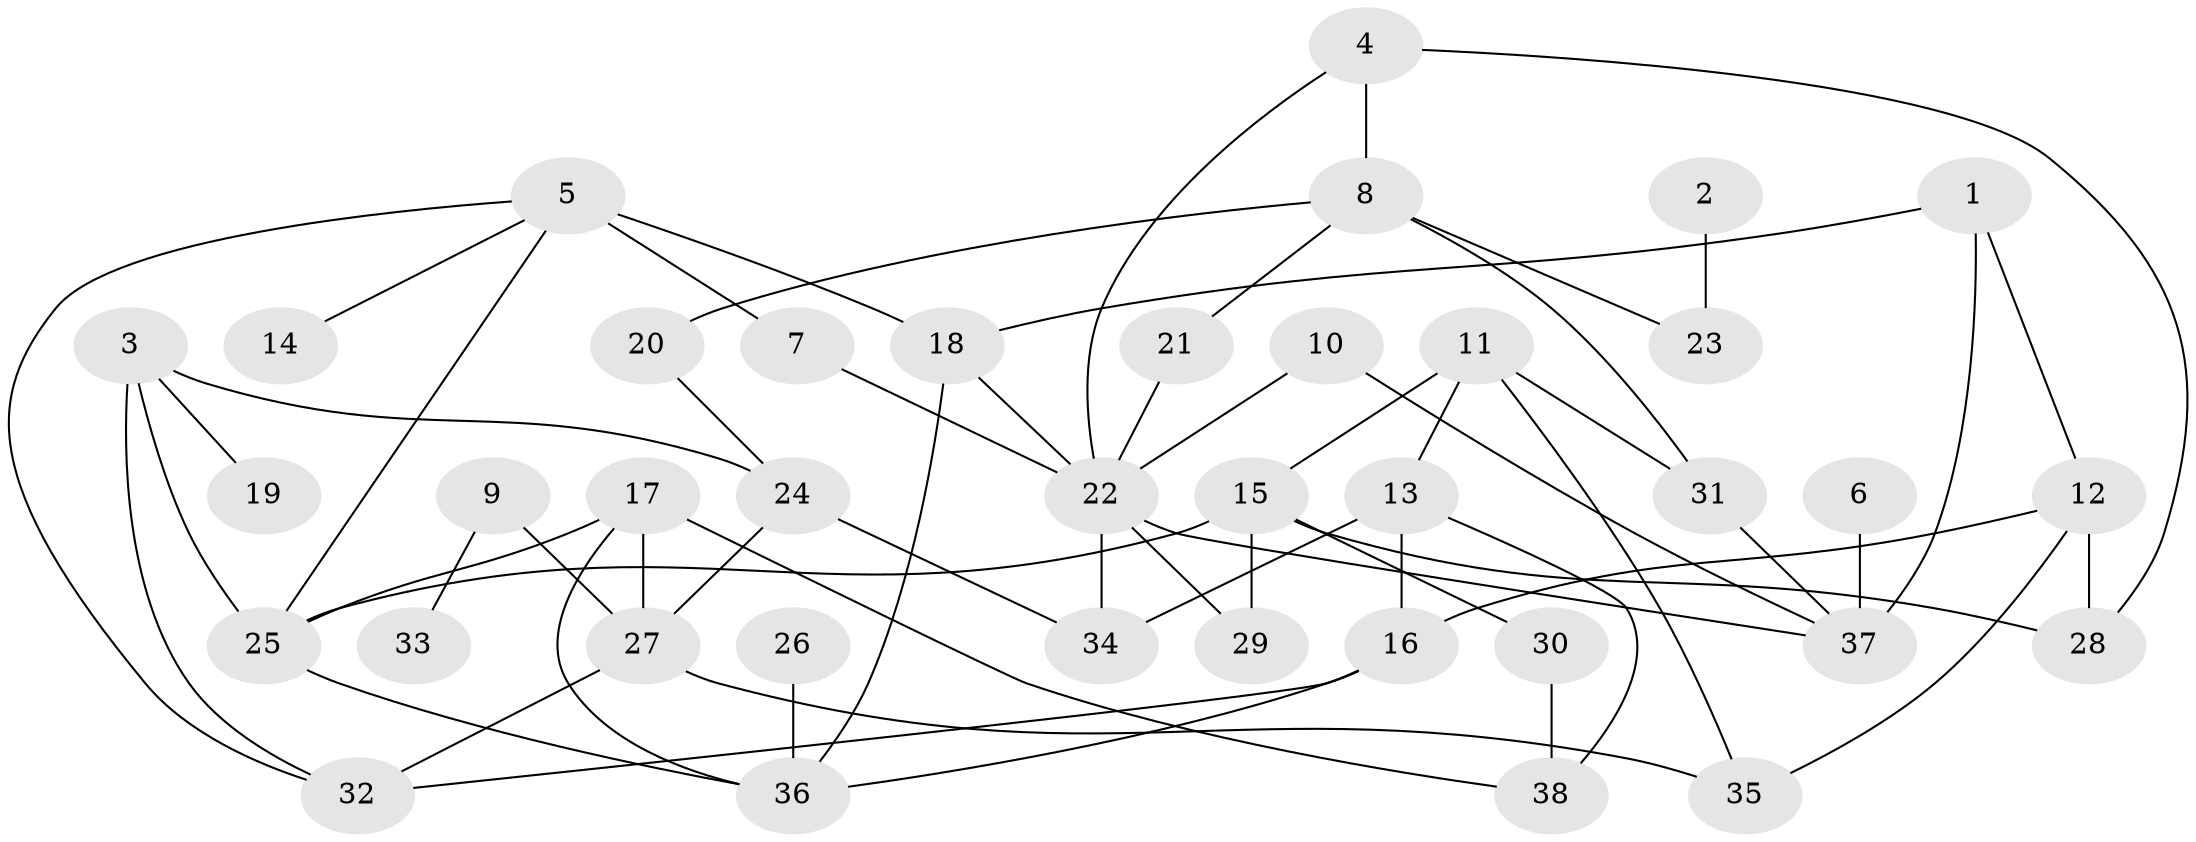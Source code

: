 // original degree distribution, {4: 0.15789473684210525, 7: 0.013157894736842105, 6: 0.07894736842105263, 3: 0.21052631578947367, 5: 0.02631578947368421, 2: 0.2631578947368421, 1: 0.25}
// Generated by graph-tools (version 1.1) at 2025/01/03/09/25 03:01:04]
// undirected, 38 vertices, 61 edges
graph export_dot {
graph [start="1"]
  node [color=gray90,style=filled];
  1;
  2;
  3;
  4;
  5;
  6;
  7;
  8;
  9;
  10;
  11;
  12;
  13;
  14;
  15;
  16;
  17;
  18;
  19;
  20;
  21;
  22;
  23;
  24;
  25;
  26;
  27;
  28;
  29;
  30;
  31;
  32;
  33;
  34;
  35;
  36;
  37;
  38;
  1 -- 12 [weight=1.0];
  1 -- 18 [weight=1.0];
  1 -- 37 [weight=1.0];
  2 -- 23 [weight=1.0];
  3 -- 19 [weight=1.0];
  3 -- 24 [weight=1.0];
  3 -- 25 [weight=1.0];
  3 -- 32 [weight=1.0];
  4 -- 8 [weight=1.0];
  4 -- 22 [weight=1.0];
  4 -- 28 [weight=1.0];
  5 -- 7 [weight=2.0];
  5 -- 14 [weight=1.0];
  5 -- 18 [weight=1.0];
  5 -- 25 [weight=1.0];
  5 -- 32 [weight=1.0];
  6 -- 37 [weight=1.0];
  7 -- 22 [weight=1.0];
  8 -- 20 [weight=1.0];
  8 -- 21 [weight=1.0];
  8 -- 23 [weight=1.0];
  8 -- 31 [weight=1.0];
  9 -- 27 [weight=2.0];
  9 -- 33 [weight=1.0];
  10 -- 22 [weight=1.0];
  10 -- 37 [weight=1.0];
  11 -- 13 [weight=2.0];
  11 -- 15 [weight=1.0];
  11 -- 31 [weight=1.0];
  11 -- 35 [weight=1.0];
  12 -- 16 [weight=1.0];
  12 -- 28 [weight=1.0];
  12 -- 35 [weight=1.0];
  13 -- 16 [weight=1.0];
  13 -- 34 [weight=1.0];
  13 -- 38 [weight=1.0];
  15 -- 25 [weight=1.0];
  15 -- 28 [weight=1.0];
  15 -- 29 [weight=1.0];
  15 -- 30 [weight=1.0];
  16 -- 32 [weight=1.0];
  16 -- 36 [weight=1.0];
  17 -- 25 [weight=1.0];
  17 -- 27 [weight=1.0];
  17 -- 36 [weight=1.0];
  17 -- 38 [weight=1.0];
  18 -- 22 [weight=1.0];
  18 -- 36 [weight=1.0];
  20 -- 24 [weight=1.0];
  21 -- 22 [weight=2.0];
  22 -- 29 [weight=1.0];
  22 -- 34 [weight=1.0];
  22 -- 37 [weight=1.0];
  24 -- 27 [weight=2.0];
  24 -- 34 [weight=1.0];
  25 -- 36 [weight=1.0];
  26 -- 36 [weight=1.0];
  27 -- 32 [weight=1.0];
  27 -- 35 [weight=1.0];
  30 -- 38 [weight=1.0];
  31 -- 37 [weight=1.0];
}

